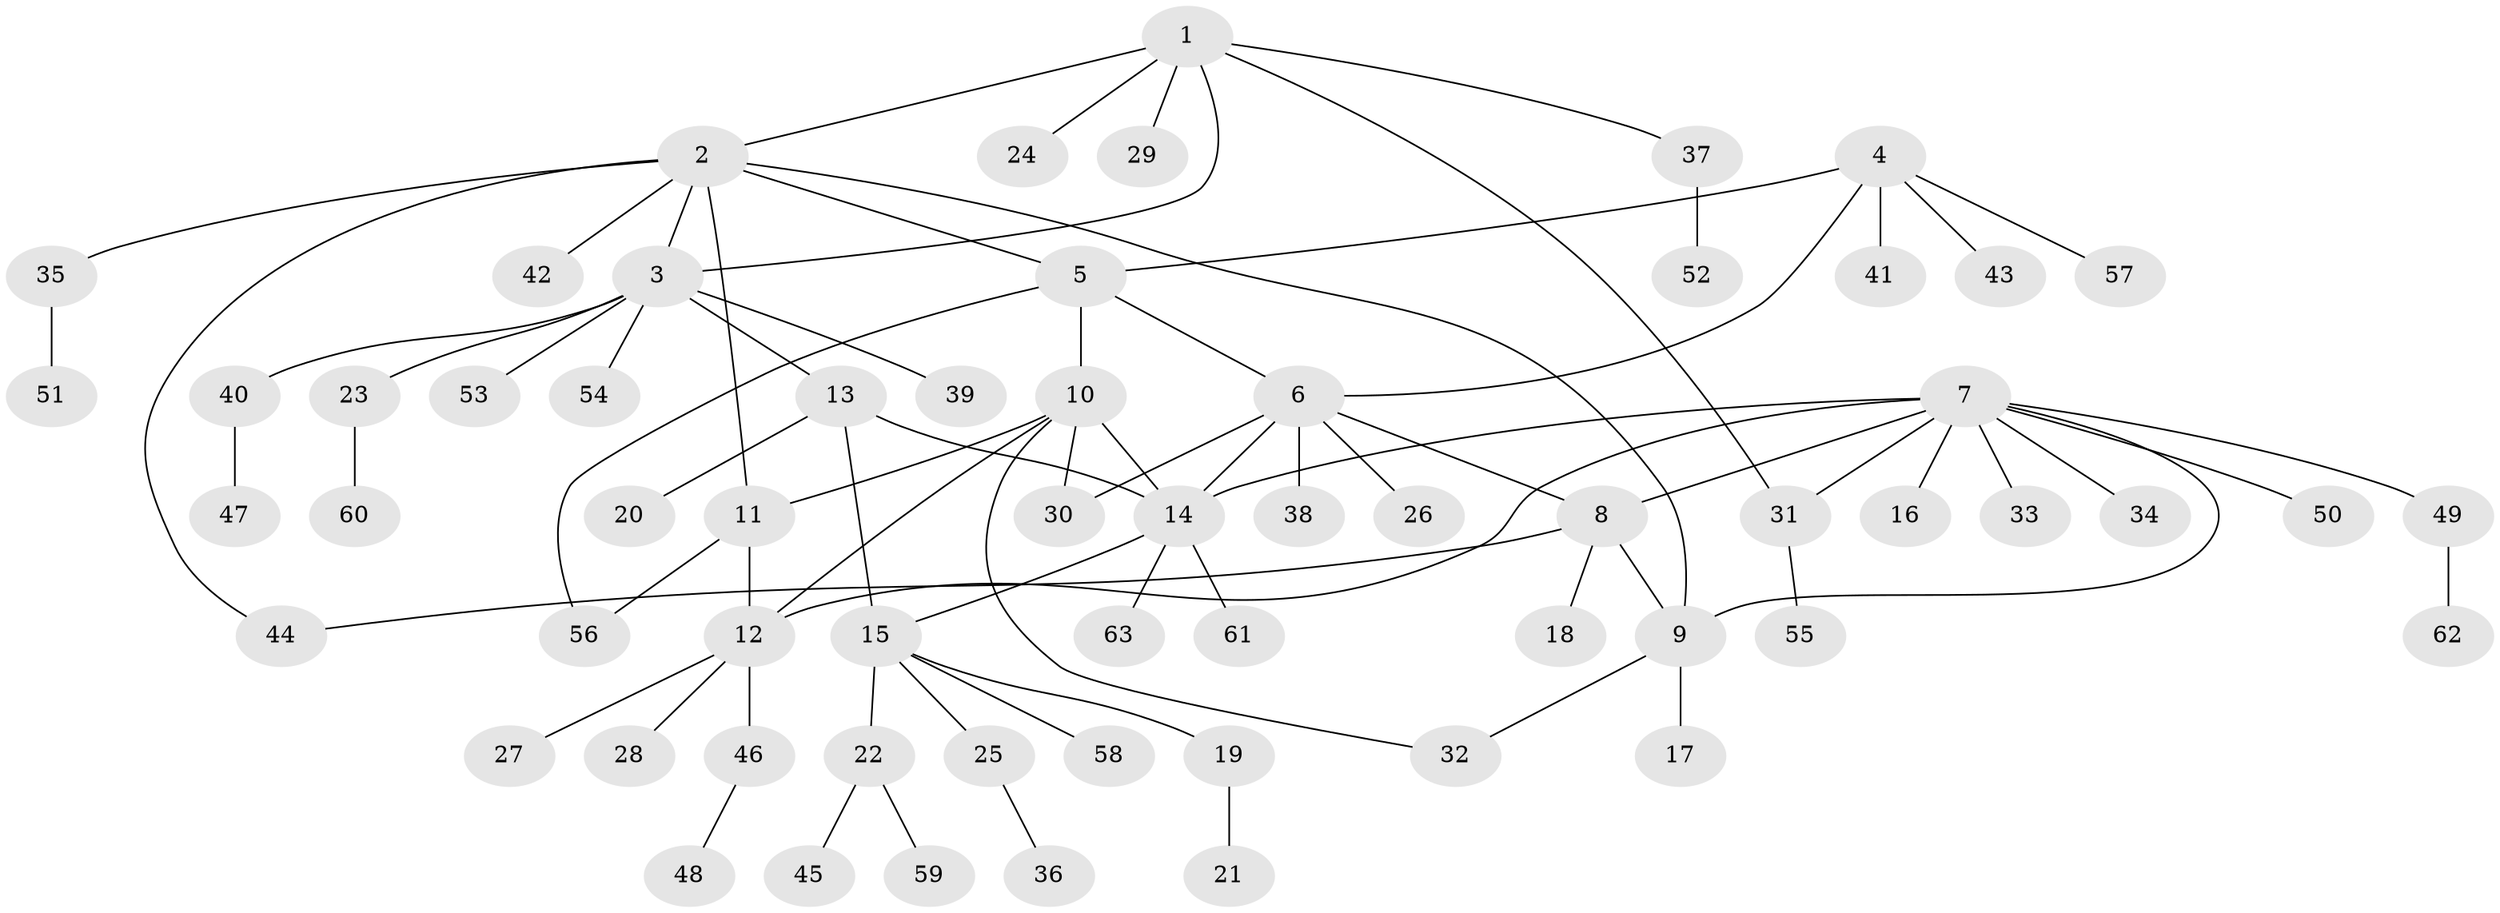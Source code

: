 // Generated by graph-tools (version 1.1) at 2025/54/03/09/25 04:54:30]
// undirected, 63 vertices, 78 edges
graph export_dot {
graph [start="1"]
  node [color=gray90,style=filled];
  1;
  2;
  3;
  4;
  5;
  6;
  7;
  8;
  9;
  10;
  11;
  12;
  13;
  14;
  15;
  16;
  17;
  18;
  19;
  20;
  21;
  22;
  23;
  24;
  25;
  26;
  27;
  28;
  29;
  30;
  31;
  32;
  33;
  34;
  35;
  36;
  37;
  38;
  39;
  40;
  41;
  42;
  43;
  44;
  45;
  46;
  47;
  48;
  49;
  50;
  51;
  52;
  53;
  54;
  55;
  56;
  57;
  58;
  59;
  60;
  61;
  62;
  63;
  1 -- 2;
  1 -- 3;
  1 -- 24;
  1 -- 29;
  1 -- 31;
  1 -- 37;
  2 -- 3;
  2 -- 5;
  2 -- 9;
  2 -- 11;
  2 -- 35;
  2 -- 42;
  2 -- 44;
  3 -- 13;
  3 -- 23;
  3 -- 39;
  3 -- 40;
  3 -- 53;
  3 -- 54;
  4 -- 5;
  4 -- 6;
  4 -- 41;
  4 -- 43;
  4 -- 57;
  5 -- 6;
  5 -- 10;
  5 -- 56;
  6 -- 8;
  6 -- 14;
  6 -- 26;
  6 -- 30;
  6 -- 38;
  7 -- 8;
  7 -- 9;
  7 -- 12;
  7 -- 14;
  7 -- 16;
  7 -- 31;
  7 -- 33;
  7 -- 34;
  7 -- 49;
  7 -- 50;
  8 -- 9;
  8 -- 18;
  8 -- 44;
  9 -- 17;
  9 -- 32;
  10 -- 11;
  10 -- 12;
  10 -- 14;
  10 -- 30;
  10 -- 32;
  11 -- 12;
  11 -- 56;
  12 -- 27;
  12 -- 28;
  12 -- 46;
  13 -- 14;
  13 -- 15;
  13 -- 20;
  14 -- 15;
  14 -- 61;
  14 -- 63;
  15 -- 19;
  15 -- 22;
  15 -- 25;
  15 -- 58;
  19 -- 21;
  22 -- 45;
  22 -- 59;
  23 -- 60;
  25 -- 36;
  31 -- 55;
  35 -- 51;
  37 -- 52;
  40 -- 47;
  46 -- 48;
  49 -- 62;
}
